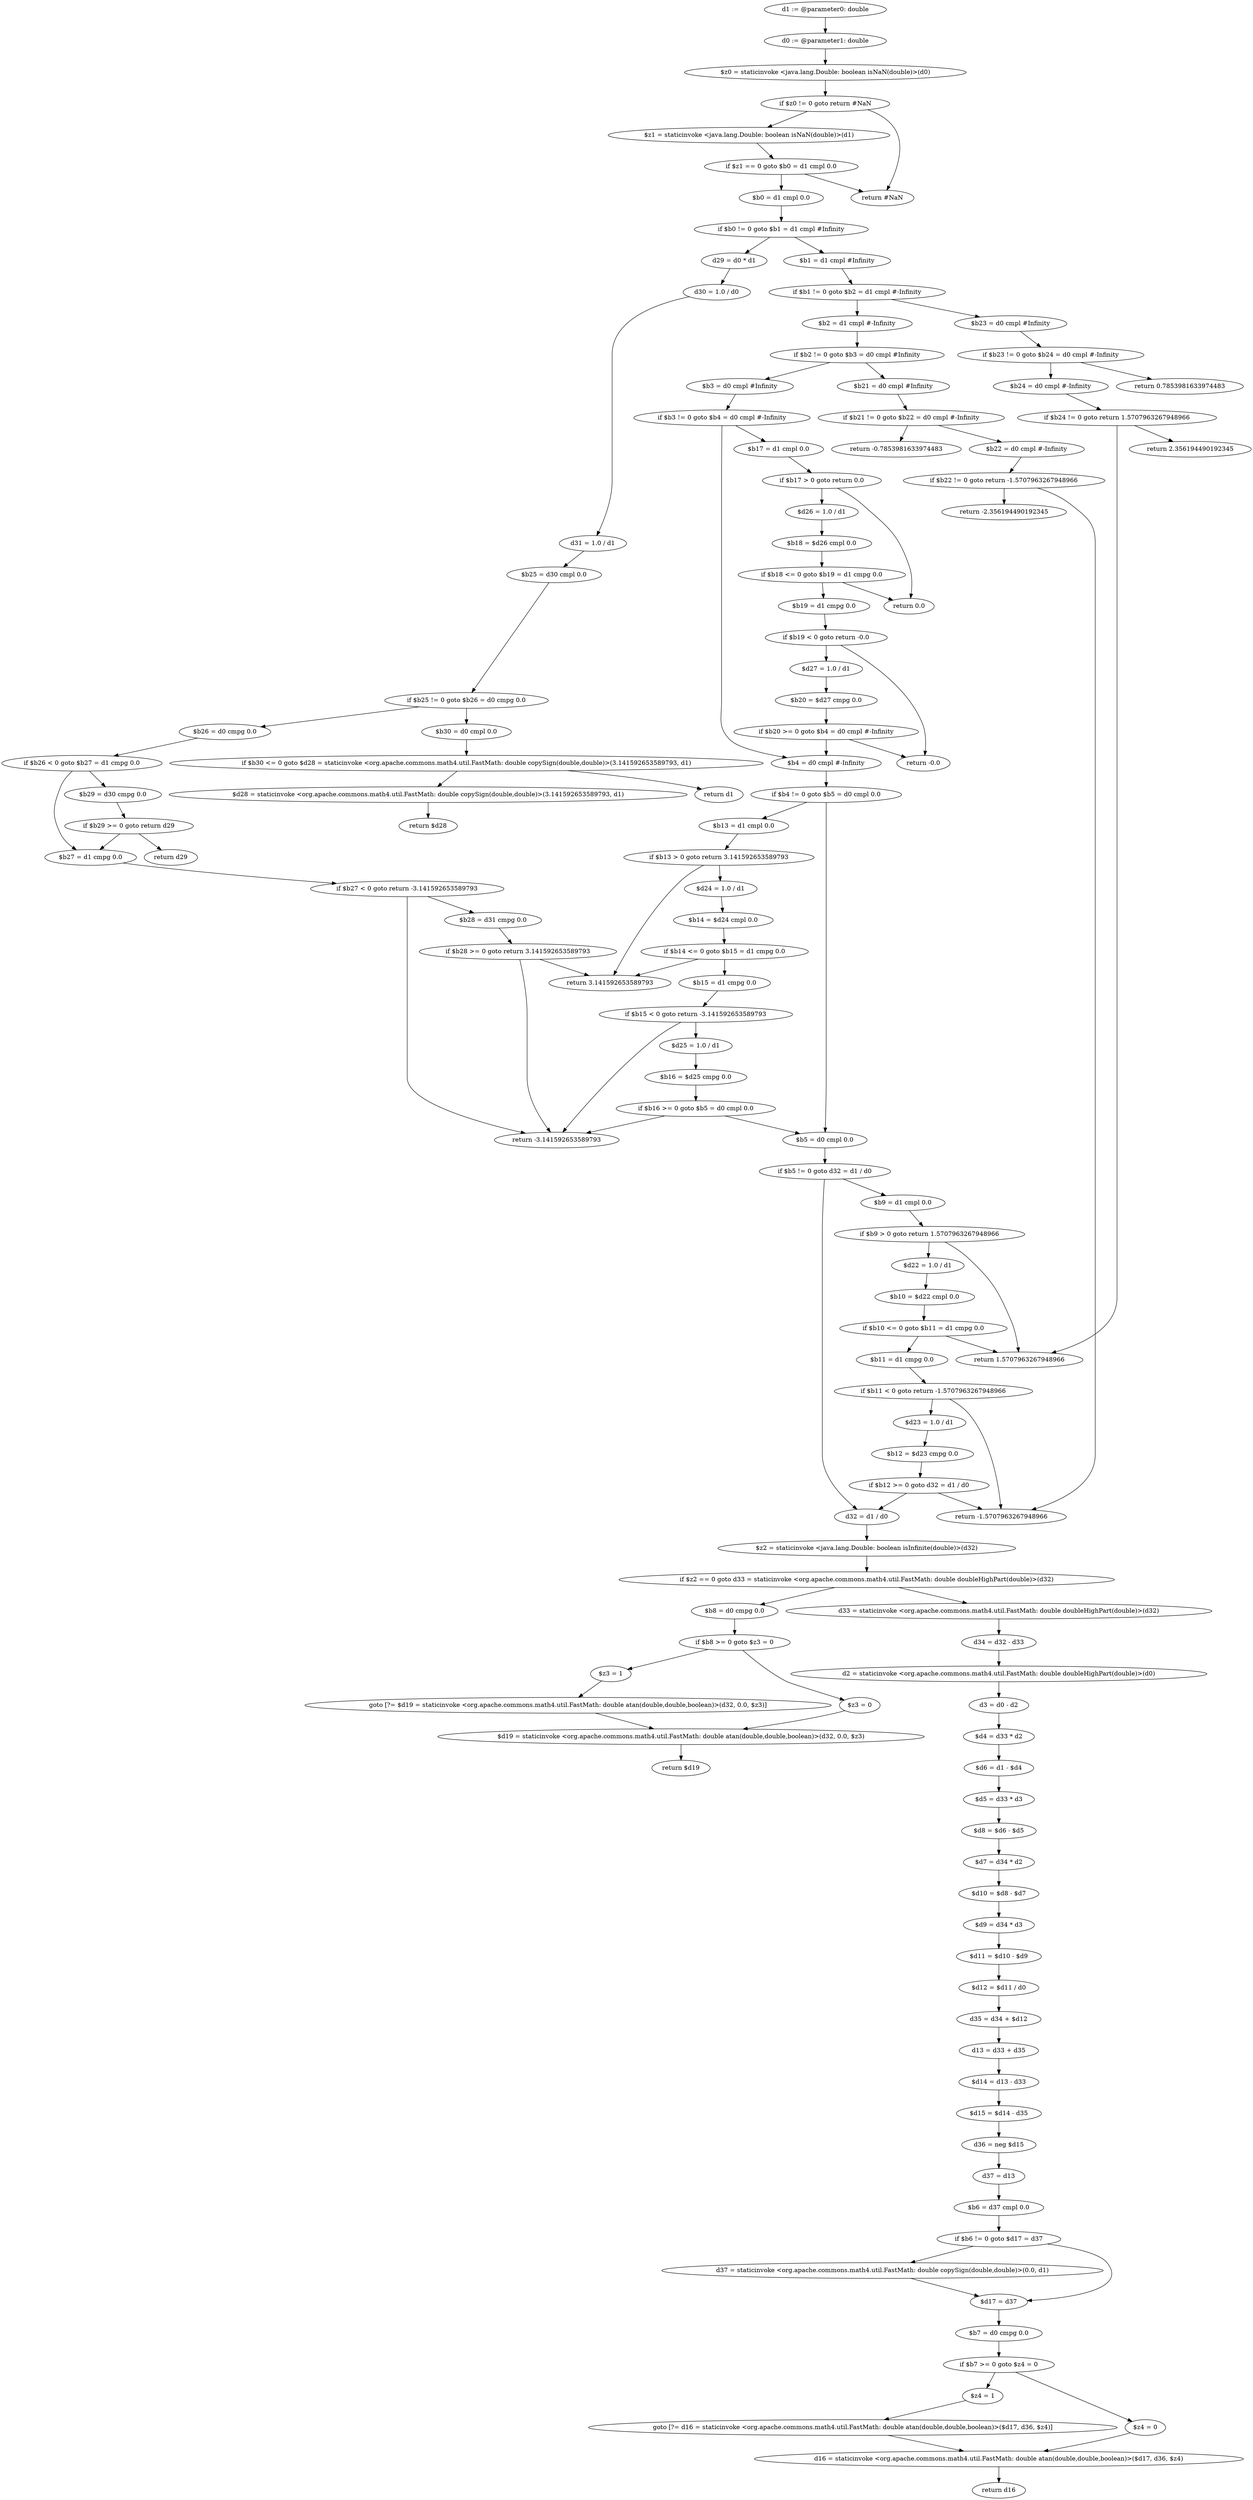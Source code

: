 digraph "unitGraph" {
    "d1 := @parameter0: double"
    "d0 := @parameter1: double"
    "$z0 = staticinvoke <java.lang.Double: boolean isNaN(double)>(d0)"
    "if $z0 != 0 goto return #NaN"
    "$z1 = staticinvoke <java.lang.Double: boolean isNaN(double)>(d1)"
    "if $z1 == 0 goto $b0 = d1 cmpl 0.0"
    "return #NaN"
    "$b0 = d1 cmpl 0.0"
    "if $b0 != 0 goto $b1 = d1 cmpl #Infinity"
    "d29 = d0 * d1"
    "d30 = 1.0 / d0"
    "d31 = 1.0 / d1"
    "$b25 = d30 cmpl 0.0"
    "if $b25 != 0 goto $b26 = d0 cmpg 0.0"
    "$b30 = d0 cmpl 0.0"
    "if $b30 <= 0 goto $d28 = staticinvoke <org.apache.commons.math4.util.FastMath: double copySign(double,double)>(3.141592653589793, d1)"
    "return d1"
    "$d28 = staticinvoke <org.apache.commons.math4.util.FastMath: double copySign(double,double)>(3.141592653589793, d1)"
    "return $d28"
    "$b26 = d0 cmpg 0.0"
    "if $b26 < 0 goto $b27 = d1 cmpg 0.0"
    "$b29 = d30 cmpg 0.0"
    "if $b29 >= 0 goto return d29"
    "$b27 = d1 cmpg 0.0"
    "if $b27 < 0 goto return -3.141592653589793"
    "$b28 = d31 cmpg 0.0"
    "if $b28 >= 0 goto return 3.141592653589793"
    "return -3.141592653589793"
    "return 3.141592653589793"
    "return d29"
    "$b1 = d1 cmpl #Infinity"
    "if $b1 != 0 goto $b2 = d1 cmpl #-Infinity"
    "$b23 = d0 cmpl #Infinity"
    "if $b23 != 0 goto $b24 = d0 cmpl #-Infinity"
    "return 0.7853981633974483"
    "$b24 = d0 cmpl #-Infinity"
    "if $b24 != 0 goto return 1.5707963267948966"
    "return 2.356194490192345"
    "return 1.5707963267948966"
    "$b2 = d1 cmpl #-Infinity"
    "if $b2 != 0 goto $b3 = d0 cmpl #Infinity"
    "$b21 = d0 cmpl #Infinity"
    "if $b21 != 0 goto $b22 = d0 cmpl #-Infinity"
    "return -0.7853981633974483"
    "$b22 = d0 cmpl #-Infinity"
    "if $b22 != 0 goto return -1.5707963267948966"
    "return -2.356194490192345"
    "return -1.5707963267948966"
    "$b3 = d0 cmpl #Infinity"
    "if $b3 != 0 goto $b4 = d0 cmpl #-Infinity"
    "$b17 = d1 cmpl 0.0"
    "if $b17 > 0 goto return 0.0"
    "$d26 = 1.0 / d1"
    "$b18 = $d26 cmpl 0.0"
    "if $b18 <= 0 goto $b19 = d1 cmpg 0.0"
    "return 0.0"
    "$b19 = d1 cmpg 0.0"
    "if $b19 < 0 goto return -0.0"
    "$d27 = 1.0 / d1"
    "$b20 = $d27 cmpg 0.0"
    "if $b20 >= 0 goto $b4 = d0 cmpl #-Infinity"
    "return -0.0"
    "$b4 = d0 cmpl #-Infinity"
    "if $b4 != 0 goto $b5 = d0 cmpl 0.0"
    "$b13 = d1 cmpl 0.0"
    "if $b13 > 0 goto return 3.141592653589793"
    "$d24 = 1.0 / d1"
    "$b14 = $d24 cmpl 0.0"
    "if $b14 <= 0 goto $b15 = d1 cmpg 0.0"
    "$b15 = d1 cmpg 0.0"
    "if $b15 < 0 goto return -3.141592653589793"
    "$d25 = 1.0 / d1"
    "$b16 = $d25 cmpg 0.0"
    "if $b16 >= 0 goto $b5 = d0 cmpl 0.0"
    "$b5 = d0 cmpl 0.0"
    "if $b5 != 0 goto d32 = d1 / d0"
    "$b9 = d1 cmpl 0.0"
    "if $b9 > 0 goto return 1.5707963267948966"
    "$d22 = 1.0 / d1"
    "$b10 = $d22 cmpl 0.0"
    "if $b10 <= 0 goto $b11 = d1 cmpg 0.0"
    "$b11 = d1 cmpg 0.0"
    "if $b11 < 0 goto return -1.5707963267948966"
    "$d23 = 1.0 / d1"
    "$b12 = $d23 cmpg 0.0"
    "if $b12 >= 0 goto d32 = d1 / d0"
    "d32 = d1 / d0"
    "$z2 = staticinvoke <java.lang.Double: boolean isInfinite(double)>(d32)"
    "if $z2 == 0 goto d33 = staticinvoke <org.apache.commons.math4.util.FastMath: double doubleHighPart(double)>(d32)"
    "$b8 = d0 cmpg 0.0"
    "if $b8 >= 0 goto $z3 = 0"
    "$z3 = 1"
    "goto [?= $d19 = staticinvoke <org.apache.commons.math4.util.FastMath: double atan(double,double,boolean)>(d32, 0.0, $z3)]"
    "$z3 = 0"
    "$d19 = staticinvoke <org.apache.commons.math4.util.FastMath: double atan(double,double,boolean)>(d32, 0.0, $z3)"
    "return $d19"
    "d33 = staticinvoke <org.apache.commons.math4.util.FastMath: double doubleHighPart(double)>(d32)"
    "d34 = d32 - d33"
    "d2 = staticinvoke <org.apache.commons.math4.util.FastMath: double doubleHighPart(double)>(d0)"
    "d3 = d0 - d2"
    "$d4 = d33 * d2"
    "$d6 = d1 - $d4"
    "$d5 = d33 * d3"
    "$d8 = $d6 - $d5"
    "$d7 = d34 * d2"
    "$d10 = $d8 - $d7"
    "$d9 = d34 * d3"
    "$d11 = $d10 - $d9"
    "$d12 = $d11 / d0"
    "d35 = d34 + $d12"
    "d13 = d33 + d35"
    "$d14 = d13 - d33"
    "$d15 = $d14 - d35"
    "d36 = neg $d15"
    "d37 = d13"
    "$b6 = d37 cmpl 0.0"
    "if $b6 != 0 goto $d17 = d37"
    "d37 = staticinvoke <org.apache.commons.math4.util.FastMath: double copySign(double,double)>(0.0, d1)"
    "$d17 = d37"
    "$b7 = d0 cmpg 0.0"
    "if $b7 >= 0 goto $z4 = 0"
    "$z4 = 1"
    "goto [?= d16 = staticinvoke <org.apache.commons.math4.util.FastMath: double atan(double,double,boolean)>($d17, d36, $z4)]"
    "$z4 = 0"
    "d16 = staticinvoke <org.apache.commons.math4.util.FastMath: double atan(double,double,boolean)>($d17, d36, $z4)"
    "return d16"
    "d1 := @parameter0: double"->"d0 := @parameter1: double";
    "d0 := @parameter1: double"->"$z0 = staticinvoke <java.lang.Double: boolean isNaN(double)>(d0)";
    "$z0 = staticinvoke <java.lang.Double: boolean isNaN(double)>(d0)"->"if $z0 != 0 goto return #NaN";
    "if $z0 != 0 goto return #NaN"->"$z1 = staticinvoke <java.lang.Double: boolean isNaN(double)>(d1)";
    "if $z0 != 0 goto return #NaN"->"return #NaN";
    "$z1 = staticinvoke <java.lang.Double: boolean isNaN(double)>(d1)"->"if $z1 == 0 goto $b0 = d1 cmpl 0.0";
    "if $z1 == 0 goto $b0 = d1 cmpl 0.0"->"return #NaN";
    "if $z1 == 0 goto $b0 = d1 cmpl 0.0"->"$b0 = d1 cmpl 0.0";
    "$b0 = d1 cmpl 0.0"->"if $b0 != 0 goto $b1 = d1 cmpl #Infinity";
    "if $b0 != 0 goto $b1 = d1 cmpl #Infinity"->"d29 = d0 * d1";
    "if $b0 != 0 goto $b1 = d1 cmpl #Infinity"->"$b1 = d1 cmpl #Infinity";
    "d29 = d0 * d1"->"d30 = 1.0 / d0";
    "d30 = 1.0 / d0"->"d31 = 1.0 / d1";
    "d31 = 1.0 / d1"->"$b25 = d30 cmpl 0.0";
    "$b25 = d30 cmpl 0.0"->"if $b25 != 0 goto $b26 = d0 cmpg 0.0";
    "if $b25 != 0 goto $b26 = d0 cmpg 0.0"->"$b30 = d0 cmpl 0.0";
    "if $b25 != 0 goto $b26 = d0 cmpg 0.0"->"$b26 = d0 cmpg 0.0";
    "$b30 = d0 cmpl 0.0"->"if $b30 <= 0 goto $d28 = staticinvoke <org.apache.commons.math4.util.FastMath: double copySign(double,double)>(3.141592653589793, d1)";
    "if $b30 <= 0 goto $d28 = staticinvoke <org.apache.commons.math4.util.FastMath: double copySign(double,double)>(3.141592653589793, d1)"->"return d1";
    "if $b30 <= 0 goto $d28 = staticinvoke <org.apache.commons.math4.util.FastMath: double copySign(double,double)>(3.141592653589793, d1)"->"$d28 = staticinvoke <org.apache.commons.math4.util.FastMath: double copySign(double,double)>(3.141592653589793, d1)";
    "$d28 = staticinvoke <org.apache.commons.math4.util.FastMath: double copySign(double,double)>(3.141592653589793, d1)"->"return $d28";
    "$b26 = d0 cmpg 0.0"->"if $b26 < 0 goto $b27 = d1 cmpg 0.0";
    "if $b26 < 0 goto $b27 = d1 cmpg 0.0"->"$b29 = d30 cmpg 0.0";
    "if $b26 < 0 goto $b27 = d1 cmpg 0.0"->"$b27 = d1 cmpg 0.0";
    "$b29 = d30 cmpg 0.0"->"if $b29 >= 0 goto return d29";
    "if $b29 >= 0 goto return d29"->"$b27 = d1 cmpg 0.0";
    "if $b29 >= 0 goto return d29"->"return d29";
    "$b27 = d1 cmpg 0.0"->"if $b27 < 0 goto return -3.141592653589793";
    "if $b27 < 0 goto return -3.141592653589793"->"$b28 = d31 cmpg 0.0";
    "if $b27 < 0 goto return -3.141592653589793"->"return -3.141592653589793";
    "$b28 = d31 cmpg 0.0"->"if $b28 >= 0 goto return 3.141592653589793";
    "if $b28 >= 0 goto return 3.141592653589793"->"return -3.141592653589793";
    "if $b28 >= 0 goto return 3.141592653589793"->"return 3.141592653589793";
    "$b1 = d1 cmpl #Infinity"->"if $b1 != 0 goto $b2 = d1 cmpl #-Infinity";
    "if $b1 != 0 goto $b2 = d1 cmpl #-Infinity"->"$b23 = d0 cmpl #Infinity";
    "if $b1 != 0 goto $b2 = d1 cmpl #-Infinity"->"$b2 = d1 cmpl #-Infinity";
    "$b23 = d0 cmpl #Infinity"->"if $b23 != 0 goto $b24 = d0 cmpl #-Infinity";
    "if $b23 != 0 goto $b24 = d0 cmpl #-Infinity"->"return 0.7853981633974483";
    "if $b23 != 0 goto $b24 = d0 cmpl #-Infinity"->"$b24 = d0 cmpl #-Infinity";
    "$b24 = d0 cmpl #-Infinity"->"if $b24 != 0 goto return 1.5707963267948966";
    "if $b24 != 0 goto return 1.5707963267948966"->"return 2.356194490192345";
    "if $b24 != 0 goto return 1.5707963267948966"->"return 1.5707963267948966";
    "$b2 = d1 cmpl #-Infinity"->"if $b2 != 0 goto $b3 = d0 cmpl #Infinity";
    "if $b2 != 0 goto $b3 = d0 cmpl #Infinity"->"$b21 = d0 cmpl #Infinity";
    "if $b2 != 0 goto $b3 = d0 cmpl #Infinity"->"$b3 = d0 cmpl #Infinity";
    "$b21 = d0 cmpl #Infinity"->"if $b21 != 0 goto $b22 = d0 cmpl #-Infinity";
    "if $b21 != 0 goto $b22 = d0 cmpl #-Infinity"->"return -0.7853981633974483";
    "if $b21 != 0 goto $b22 = d0 cmpl #-Infinity"->"$b22 = d0 cmpl #-Infinity";
    "$b22 = d0 cmpl #-Infinity"->"if $b22 != 0 goto return -1.5707963267948966";
    "if $b22 != 0 goto return -1.5707963267948966"->"return -2.356194490192345";
    "if $b22 != 0 goto return -1.5707963267948966"->"return -1.5707963267948966";
    "$b3 = d0 cmpl #Infinity"->"if $b3 != 0 goto $b4 = d0 cmpl #-Infinity";
    "if $b3 != 0 goto $b4 = d0 cmpl #-Infinity"->"$b17 = d1 cmpl 0.0";
    "if $b3 != 0 goto $b4 = d0 cmpl #-Infinity"->"$b4 = d0 cmpl #-Infinity";
    "$b17 = d1 cmpl 0.0"->"if $b17 > 0 goto return 0.0";
    "if $b17 > 0 goto return 0.0"->"$d26 = 1.0 / d1";
    "if $b17 > 0 goto return 0.0"->"return 0.0";
    "$d26 = 1.0 / d1"->"$b18 = $d26 cmpl 0.0";
    "$b18 = $d26 cmpl 0.0"->"if $b18 <= 0 goto $b19 = d1 cmpg 0.0";
    "if $b18 <= 0 goto $b19 = d1 cmpg 0.0"->"return 0.0";
    "if $b18 <= 0 goto $b19 = d1 cmpg 0.0"->"$b19 = d1 cmpg 0.0";
    "$b19 = d1 cmpg 0.0"->"if $b19 < 0 goto return -0.0";
    "if $b19 < 0 goto return -0.0"->"$d27 = 1.0 / d1";
    "if $b19 < 0 goto return -0.0"->"return -0.0";
    "$d27 = 1.0 / d1"->"$b20 = $d27 cmpg 0.0";
    "$b20 = $d27 cmpg 0.0"->"if $b20 >= 0 goto $b4 = d0 cmpl #-Infinity";
    "if $b20 >= 0 goto $b4 = d0 cmpl #-Infinity"->"return -0.0";
    "if $b20 >= 0 goto $b4 = d0 cmpl #-Infinity"->"$b4 = d0 cmpl #-Infinity";
    "$b4 = d0 cmpl #-Infinity"->"if $b4 != 0 goto $b5 = d0 cmpl 0.0";
    "if $b4 != 0 goto $b5 = d0 cmpl 0.0"->"$b13 = d1 cmpl 0.0";
    "if $b4 != 0 goto $b5 = d0 cmpl 0.0"->"$b5 = d0 cmpl 0.0";
    "$b13 = d1 cmpl 0.0"->"if $b13 > 0 goto return 3.141592653589793";
    "if $b13 > 0 goto return 3.141592653589793"->"$d24 = 1.0 / d1";
    "if $b13 > 0 goto return 3.141592653589793"->"return 3.141592653589793";
    "$d24 = 1.0 / d1"->"$b14 = $d24 cmpl 0.0";
    "$b14 = $d24 cmpl 0.0"->"if $b14 <= 0 goto $b15 = d1 cmpg 0.0";
    "if $b14 <= 0 goto $b15 = d1 cmpg 0.0"->"return 3.141592653589793";
    "if $b14 <= 0 goto $b15 = d1 cmpg 0.0"->"$b15 = d1 cmpg 0.0";
    "$b15 = d1 cmpg 0.0"->"if $b15 < 0 goto return -3.141592653589793";
    "if $b15 < 0 goto return -3.141592653589793"->"$d25 = 1.0 / d1";
    "if $b15 < 0 goto return -3.141592653589793"->"return -3.141592653589793";
    "$d25 = 1.0 / d1"->"$b16 = $d25 cmpg 0.0";
    "$b16 = $d25 cmpg 0.0"->"if $b16 >= 0 goto $b5 = d0 cmpl 0.0";
    "if $b16 >= 0 goto $b5 = d0 cmpl 0.0"->"return -3.141592653589793";
    "if $b16 >= 0 goto $b5 = d0 cmpl 0.0"->"$b5 = d0 cmpl 0.0";
    "$b5 = d0 cmpl 0.0"->"if $b5 != 0 goto d32 = d1 / d0";
    "if $b5 != 0 goto d32 = d1 / d0"->"$b9 = d1 cmpl 0.0";
    "if $b5 != 0 goto d32 = d1 / d0"->"d32 = d1 / d0";
    "$b9 = d1 cmpl 0.0"->"if $b9 > 0 goto return 1.5707963267948966";
    "if $b9 > 0 goto return 1.5707963267948966"->"$d22 = 1.0 / d1";
    "if $b9 > 0 goto return 1.5707963267948966"->"return 1.5707963267948966";
    "$d22 = 1.0 / d1"->"$b10 = $d22 cmpl 0.0";
    "$b10 = $d22 cmpl 0.0"->"if $b10 <= 0 goto $b11 = d1 cmpg 0.0";
    "if $b10 <= 0 goto $b11 = d1 cmpg 0.0"->"return 1.5707963267948966";
    "if $b10 <= 0 goto $b11 = d1 cmpg 0.0"->"$b11 = d1 cmpg 0.0";
    "$b11 = d1 cmpg 0.0"->"if $b11 < 0 goto return -1.5707963267948966";
    "if $b11 < 0 goto return -1.5707963267948966"->"$d23 = 1.0 / d1";
    "if $b11 < 0 goto return -1.5707963267948966"->"return -1.5707963267948966";
    "$d23 = 1.0 / d1"->"$b12 = $d23 cmpg 0.0";
    "$b12 = $d23 cmpg 0.0"->"if $b12 >= 0 goto d32 = d1 / d0";
    "if $b12 >= 0 goto d32 = d1 / d0"->"return -1.5707963267948966";
    "if $b12 >= 0 goto d32 = d1 / d0"->"d32 = d1 / d0";
    "d32 = d1 / d0"->"$z2 = staticinvoke <java.lang.Double: boolean isInfinite(double)>(d32)";
    "$z2 = staticinvoke <java.lang.Double: boolean isInfinite(double)>(d32)"->"if $z2 == 0 goto d33 = staticinvoke <org.apache.commons.math4.util.FastMath: double doubleHighPart(double)>(d32)";
    "if $z2 == 0 goto d33 = staticinvoke <org.apache.commons.math4.util.FastMath: double doubleHighPart(double)>(d32)"->"$b8 = d0 cmpg 0.0";
    "if $z2 == 0 goto d33 = staticinvoke <org.apache.commons.math4.util.FastMath: double doubleHighPart(double)>(d32)"->"d33 = staticinvoke <org.apache.commons.math4.util.FastMath: double doubleHighPart(double)>(d32)";
    "$b8 = d0 cmpg 0.0"->"if $b8 >= 0 goto $z3 = 0";
    "if $b8 >= 0 goto $z3 = 0"->"$z3 = 1";
    "if $b8 >= 0 goto $z3 = 0"->"$z3 = 0";
    "$z3 = 1"->"goto [?= $d19 = staticinvoke <org.apache.commons.math4.util.FastMath: double atan(double,double,boolean)>(d32, 0.0, $z3)]";
    "goto [?= $d19 = staticinvoke <org.apache.commons.math4.util.FastMath: double atan(double,double,boolean)>(d32, 0.0, $z3)]"->"$d19 = staticinvoke <org.apache.commons.math4.util.FastMath: double atan(double,double,boolean)>(d32, 0.0, $z3)";
    "$z3 = 0"->"$d19 = staticinvoke <org.apache.commons.math4.util.FastMath: double atan(double,double,boolean)>(d32, 0.0, $z3)";
    "$d19 = staticinvoke <org.apache.commons.math4.util.FastMath: double atan(double,double,boolean)>(d32, 0.0, $z3)"->"return $d19";
    "d33 = staticinvoke <org.apache.commons.math4.util.FastMath: double doubleHighPart(double)>(d32)"->"d34 = d32 - d33";
    "d34 = d32 - d33"->"d2 = staticinvoke <org.apache.commons.math4.util.FastMath: double doubleHighPart(double)>(d0)";
    "d2 = staticinvoke <org.apache.commons.math4.util.FastMath: double doubleHighPart(double)>(d0)"->"d3 = d0 - d2";
    "d3 = d0 - d2"->"$d4 = d33 * d2";
    "$d4 = d33 * d2"->"$d6 = d1 - $d4";
    "$d6 = d1 - $d4"->"$d5 = d33 * d3";
    "$d5 = d33 * d3"->"$d8 = $d6 - $d5";
    "$d8 = $d6 - $d5"->"$d7 = d34 * d2";
    "$d7 = d34 * d2"->"$d10 = $d8 - $d7";
    "$d10 = $d8 - $d7"->"$d9 = d34 * d3";
    "$d9 = d34 * d3"->"$d11 = $d10 - $d9";
    "$d11 = $d10 - $d9"->"$d12 = $d11 / d0";
    "$d12 = $d11 / d0"->"d35 = d34 + $d12";
    "d35 = d34 + $d12"->"d13 = d33 + d35";
    "d13 = d33 + d35"->"$d14 = d13 - d33";
    "$d14 = d13 - d33"->"$d15 = $d14 - d35";
    "$d15 = $d14 - d35"->"d36 = neg $d15";
    "d36 = neg $d15"->"d37 = d13";
    "d37 = d13"->"$b6 = d37 cmpl 0.0";
    "$b6 = d37 cmpl 0.0"->"if $b6 != 0 goto $d17 = d37";
    "if $b6 != 0 goto $d17 = d37"->"d37 = staticinvoke <org.apache.commons.math4.util.FastMath: double copySign(double,double)>(0.0, d1)";
    "if $b6 != 0 goto $d17 = d37"->"$d17 = d37";
    "d37 = staticinvoke <org.apache.commons.math4.util.FastMath: double copySign(double,double)>(0.0, d1)"->"$d17 = d37";
    "$d17 = d37"->"$b7 = d0 cmpg 0.0";
    "$b7 = d0 cmpg 0.0"->"if $b7 >= 0 goto $z4 = 0";
    "if $b7 >= 0 goto $z4 = 0"->"$z4 = 1";
    "if $b7 >= 0 goto $z4 = 0"->"$z4 = 0";
    "$z4 = 1"->"goto [?= d16 = staticinvoke <org.apache.commons.math4.util.FastMath: double atan(double,double,boolean)>($d17, d36, $z4)]";
    "goto [?= d16 = staticinvoke <org.apache.commons.math4.util.FastMath: double atan(double,double,boolean)>($d17, d36, $z4)]"->"d16 = staticinvoke <org.apache.commons.math4.util.FastMath: double atan(double,double,boolean)>($d17, d36, $z4)";
    "$z4 = 0"->"d16 = staticinvoke <org.apache.commons.math4.util.FastMath: double atan(double,double,boolean)>($d17, d36, $z4)";
    "d16 = staticinvoke <org.apache.commons.math4.util.FastMath: double atan(double,double,boolean)>($d17, d36, $z4)"->"return d16";
}
